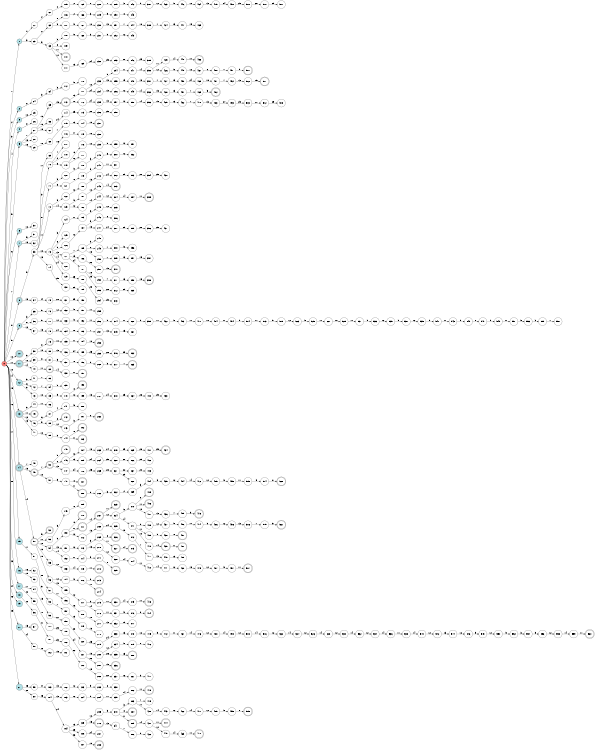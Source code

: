 digraph APTA {
__start0 [label="" shape="none"];

rankdir=LR;
size="8,5";

s0 [style="filled", color="black", fillcolor="#ff817b" shape="circle", label="0"];
s1 [style="filled", color="black", fillcolor="powderblue" shape="circle", label="1"];
s2 [style="filled", color="black", fillcolor="powderblue" shape="circle", label="2"];
s3 [style="filled", color="black", fillcolor="powderblue" shape="circle", label="3"];
s4 [style="filled", color="black", fillcolor="powderblue" shape="circle", label="4"];
s5 [style="filled", color="black", fillcolor="powderblue" shape="circle", label="5"];
s6 [style="filled", color="black", fillcolor="powderblue" shape="circle", label="6"];
s7 [style="filled", color="black", fillcolor="powderblue" shape="circle", label="7"];
s8 [style="rounded,filled", color="black", fillcolor="powderblue" shape="doublecircle", label="8"];
s9 [style="filled", color="black", fillcolor="powderblue" shape="circle", label="9"];
s10 [style="rounded,filled", color="black", fillcolor="powderblue" shape="doublecircle", label="10"];
s11 [style="rounded,filled", color="black", fillcolor="powderblue" shape="doublecircle", label="11"];
s12 [style="filled", color="black", fillcolor="powderblue" shape="circle", label="12"];
s13 [style="rounded,filled", color="black", fillcolor="powderblue" shape="doublecircle", label="13"];
s14 [style="rounded,filled", color="black", fillcolor="powderblue" shape="doublecircle", label="14"];
s15 [style="filled", color="black", fillcolor="powderblue" shape="circle", label="15"];
s16 [style="filled", color="black", fillcolor="powderblue" shape="circle", label="16"];
s17 [style="filled", color="black", fillcolor="powderblue" shape="circle", label="17"];
s18 [style="filled", color="black", fillcolor="powderblue" shape="circle", label="18"];
s19 [style="filled", color="black", fillcolor="powderblue" shape="circle", label="19"];
s20 [style="filled", color="black", fillcolor="powderblue" shape="circle", label="20"];
s21 [style="filled", color="black", fillcolor="powderblue" shape="circle", label="21"];
s22 [style="filled", color="black", fillcolor="white" shape="circle", label="22"];
s23 [style="filled", color="black", fillcolor="white" shape="circle", label="23"];
s24 [style="filled", color="black", fillcolor="white" shape="circle", label="24"];
s25 [style="filled", color="black", fillcolor="white" shape="circle", label="25"];
s26 [style="filled", color="black", fillcolor="white" shape="circle", label="26"];
s27 [style="filled", color="black", fillcolor="white" shape="circle", label="27"];
s28 [style="filled", color="black", fillcolor="white" shape="circle", label="28"];
s29 [style="filled", color="black", fillcolor="white" shape="circle", label="29"];
s30 [style="filled", color="black", fillcolor="white" shape="circle", label="30"];
s31 [style="filled", color="black", fillcolor="white" shape="circle", label="31"];
s32 [style="filled", color="black", fillcolor="white" shape="circle", label="32"];
s33 [style="filled", color="black", fillcolor="white" shape="circle", label="33"];
s34 [style="filled", color="black", fillcolor="white" shape="circle", label="34"];
s35 [style="filled", color="black", fillcolor="white" shape="circle", label="35"];
s36 [style="filled", color="black", fillcolor="white" shape="circle", label="36"];
s37 [style="filled", color="black", fillcolor="white" shape="circle", label="37"];
s38 [style="filled", color="black", fillcolor="white" shape="circle", label="38"];
s39 [style="filled", color="black", fillcolor="white" shape="circle", label="39"];
s40 [style="filled", color="black", fillcolor="white" shape="circle", label="40"];
s41 [style="filled", color="black", fillcolor="white" shape="circle", label="41"];
s42 [style="filled", color="black", fillcolor="white" shape="circle", label="42"];
s43 [style="filled", color="black", fillcolor="white" shape="circle", label="43"];
s44 [style="filled", color="black", fillcolor="white" shape="circle", label="44"];
s45 [style="rounded,filled", color="black", fillcolor="white" shape="doublecircle", label="45"];
s46 [style="filled", color="black", fillcolor="white" shape="circle", label="46"];
s47 [style="filled", color="black", fillcolor="white" shape="circle", label="47"];
s48 [style="filled", color="black", fillcolor="white" shape="circle", label="48"];
s49 [style="rounded,filled", color="black", fillcolor="white" shape="doublecircle", label="49"];
s50 [style="rounded,filled", color="black", fillcolor="white" shape="doublecircle", label="50"];
s51 [style="filled", color="black", fillcolor="white" shape="circle", label="51"];
s52 [style="filled", color="black", fillcolor="white" shape="circle", label="52"];
s53 [style="filled", color="black", fillcolor="white" shape="circle", label="53"];
s54 [style="filled", color="black", fillcolor="white" shape="circle", label="54"];
s55 [style="filled", color="black", fillcolor="white" shape="circle", label="55"];
s56 [style="filled", color="black", fillcolor="white" shape="circle", label="56"];
s57 [style="rounded,filled", color="black", fillcolor="white" shape="doublecircle", label="57"];
s58 [style="filled", color="black", fillcolor="white" shape="circle", label="58"];
s59 [style="filled", color="black", fillcolor="white" shape="circle", label="59"];
s60 [style="filled", color="black", fillcolor="white" shape="circle", label="60"];
s61 [style="filled", color="black", fillcolor="white" shape="circle", label="61"];
s62 [style="filled", color="black", fillcolor="white" shape="circle", label="62"];
s63 [style="filled", color="black", fillcolor="white" shape="circle", label="63"];
s64 [style="filled", color="black", fillcolor="white" shape="circle", label="64"];
s65 [style="filled", color="black", fillcolor="white" shape="circle", label="65"];
s66 [style="filled", color="black", fillcolor="white" shape="circle", label="66"];
s67 [style="filled", color="black", fillcolor="white" shape="circle", label="67"];
s68 [style="filled", color="black", fillcolor="white" shape="circle", label="68"];
s69 [style="filled", color="black", fillcolor="white" shape="circle", label="69"];
s70 [style="filled", color="black", fillcolor="white" shape="circle", label="70"];
s71 [style="filled", color="black", fillcolor="white" shape="circle", label="71"];
s72 [style="filled", color="black", fillcolor="white" shape="circle", label="72"];
s73 [style="filled", color="black", fillcolor="white" shape="circle", label="73"];
s74 [style="filled", color="black", fillcolor="white" shape="circle", label="74"];
s75 [style="filled", color="black", fillcolor="white" shape="circle", label="75"];
s76 [style="filled", color="black", fillcolor="white" shape="circle", label="76"];
s77 [style="filled", color="black", fillcolor="white" shape="circle", label="77"];
s78 [style="filled", color="black", fillcolor="white" shape="circle", label="78"];
s79 [style="rounded,filled", color="black", fillcolor="white" shape="doublecircle", label="79"];
s80 [style="filled", color="black", fillcolor="white" shape="circle", label="80"];
s81 [style="filled", color="black", fillcolor="white" shape="circle", label="81"];
s82 [style="rounded,filled", color="black", fillcolor="white" shape="doublecircle", label="82"];
s83 [style="filled", color="black", fillcolor="white" shape="circle", label="83"];
s84 [style="filled", color="black", fillcolor="white" shape="circle", label="84"];
s85 [style="filled", color="black", fillcolor="white" shape="circle", label="85"];
s86 [style="filled", color="black", fillcolor="white" shape="circle", label="86"];
s87 [style="filled", color="black", fillcolor="white" shape="circle", label="87"];
s88 [style="filled", color="black", fillcolor="white" shape="circle", label="88"];
s89 [style="filled", color="black", fillcolor="white" shape="circle", label="89"];
s90 [style="rounded,filled", color="black", fillcolor="white" shape="doublecircle", label="90"];
s91 [style="filled", color="black", fillcolor="white" shape="circle", label="91"];
s92 [style="rounded,filled", color="black", fillcolor="white" shape="doublecircle", label="92"];
s93 [style="filled", color="black", fillcolor="white" shape="circle", label="93"];
s94 [style="filled", color="black", fillcolor="white" shape="circle", label="94"];
s95 [style="filled", color="black", fillcolor="white" shape="circle", label="95"];
s96 [style="filled", color="black", fillcolor="white" shape="circle", label="96"];
s97 [style="filled", color="black", fillcolor="white" shape="circle", label="97"];
s98 [style="filled", color="black", fillcolor="white" shape="circle", label="98"];
s99 [style="filled", color="black", fillcolor="white" shape="circle", label="99"];
s100 [style="filled", color="black", fillcolor="white" shape="circle", label="100"];
s101 [style="filled", color="black", fillcolor="white" shape="circle", label="101"];
s102 [style="filled", color="black", fillcolor="white" shape="circle", label="102"];
s103 [style="filled", color="black", fillcolor="white" shape="circle", label="103"];
s104 [style="filled", color="black", fillcolor="white" shape="circle", label="104"];
s105 [style="filled", color="black", fillcolor="white" shape="circle", label="105"];
s106 [style="filled", color="black", fillcolor="white" shape="circle", label="106"];
s107 [style="filled", color="black", fillcolor="white" shape="circle", label="107"];
s108 [style="filled", color="black", fillcolor="white" shape="circle", label="108"];
s109 [style="filled", color="black", fillcolor="white" shape="circle", label="109"];
s110 [style="rounded,filled", color="black", fillcolor="white" shape="doublecircle", label="110"];
s111 [style="filled", color="black", fillcolor="white" shape="circle", label="111"];
s112 [style="filled", color="black", fillcolor="white" shape="circle", label="112"];
s113 [style="rounded,filled", color="black", fillcolor="white" shape="doublecircle", label="113"];
s114 [style="filled", color="black", fillcolor="white" shape="circle", label="114"];
s115 [style="filled", color="black", fillcolor="white" shape="circle", label="115"];
s116 [style="filled", color="black", fillcolor="white" shape="circle", label="116"];
s117 [style="filled", color="black", fillcolor="white" shape="circle", label="117"];
s118 [style="filled", color="black", fillcolor="white" shape="circle", label="118"];
s119 [style="filled", color="black", fillcolor="white" shape="circle", label="119"];
s120 [style="filled", color="black", fillcolor="white" shape="circle", label="120"];
s121 [style="filled", color="black", fillcolor="white" shape="circle", label="121"];
s122 [style="filled", color="black", fillcolor="white" shape="circle", label="122"];
s123 [style="filled", color="black", fillcolor="white" shape="circle", label="123"];
s124 [style="filled", color="black", fillcolor="white" shape="circle", label="124"];
s125 [style="filled", color="black", fillcolor="white" shape="circle", label="125"];
s126 [style="filled", color="black", fillcolor="white" shape="circle", label="126"];
s127 [style="filled", color="black", fillcolor="white" shape="circle", label="127"];
s128 [style="filled", color="black", fillcolor="white" shape="circle", label="128"];
s129 [style="filled", color="black", fillcolor="white" shape="circle", label="129"];
s130 [style="filled", color="black", fillcolor="white" shape="circle", label="130"];
s131 [style="filled", color="black", fillcolor="white" shape="circle", label="131"];
s132 [style="filled", color="black", fillcolor="white" shape="circle", label="132"];
s133 [style="filled", color="black", fillcolor="white" shape="circle", label="133"];
s134 [style="filled", color="black", fillcolor="white" shape="circle", label="134"];
s135 [style="filled", color="black", fillcolor="white" shape="circle", label="135"];
s136 [style="filled", color="black", fillcolor="white" shape="circle", label="136"];
s137 [style="filled", color="black", fillcolor="white" shape="circle", label="137"];
s138 [style="filled", color="black", fillcolor="white" shape="circle", label="138"];
s139 [style="filled", color="black", fillcolor="white" shape="circle", label="139"];
s140 [style="filled", color="black", fillcolor="white" shape="circle", label="140"];
s141 [style="filled", color="black", fillcolor="white" shape="circle", label="141"];
s142 [style="rounded,filled", color="black", fillcolor="white" shape="doublecircle", label="142"];
s143 [style="filled", color="black", fillcolor="white" shape="circle", label="143"];
s144 [style="filled", color="black", fillcolor="white" shape="circle", label="144"];
s145 [style="rounded,filled", color="black", fillcolor="white" shape="doublecircle", label="145"];
s146 [style="filled", color="black", fillcolor="white" shape="circle", label="146"];
s147 [style="filled", color="black", fillcolor="white" shape="circle", label="147"];
s148 [style="filled", color="black", fillcolor="white" shape="circle", label="148"];
s149 [style="filled", color="black", fillcolor="white" shape="circle", label="149"];
s150 [style="filled", color="black", fillcolor="white" shape="circle", label="150"];
s151 [style="filled", color="black", fillcolor="white" shape="circle", label="151"];
s152 [style="filled", color="black", fillcolor="white" shape="circle", label="152"];
s153 [style="filled", color="black", fillcolor="white" shape="circle", label="153"];
s154 [style="filled", color="black", fillcolor="white" shape="circle", label="154"];
s155 [style="filled", color="black", fillcolor="white" shape="circle", label="155"];
s156 [style="filled", color="black", fillcolor="white" shape="circle", label="156"];
s157 [style="filled", color="black", fillcolor="white" shape="circle", label="157"];
s158 [style="filled", color="black", fillcolor="white" shape="circle", label="158"];
s159 [style="filled", color="black", fillcolor="white" shape="circle", label="159"];
s160 [style="filled", color="black", fillcolor="white" shape="circle", label="160"];
s161 [style="filled", color="black", fillcolor="white" shape="circle", label="161"];
s162 [style="filled", color="black", fillcolor="white" shape="circle", label="162"];
s163 [style="filled", color="black", fillcolor="white" shape="circle", label="163"];
s164 [style="filled", color="black", fillcolor="white" shape="circle", label="164"];
s165 [style="filled", color="black", fillcolor="white" shape="circle", label="165"];
s166 [style="filled", color="black", fillcolor="white" shape="circle", label="166"];
s167 [style="filled", color="black", fillcolor="white" shape="circle", label="167"];
s168 [style="filled", color="black", fillcolor="white" shape="circle", label="168"];
s169 [style="filled", color="black", fillcolor="white" shape="circle", label="169"];
s170 [style="filled", color="black", fillcolor="white" shape="circle", label="170"];
s171 [style="filled", color="black", fillcolor="white" shape="circle", label="171"];
s172 [style="filled", color="black", fillcolor="white" shape="circle", label="172"];
s173 [style="filled", color="black", fillcolor="white" shape="circle", label="173"];
s174 [style="filled", color="black", fillcolor="white" shape="circle", label="174"];
s175 [style="filled", color="black", fillcolor="white" shape="circle", label="175"];
s176 [style="filled", color="black", fillcolor="white" shape="circle", label="176"];
s177 [style="filled", color="black", fillcolor="white" shape="circle", label="177"];
s178 [style="filled", color="black", fillcolor="white" shape="circle", label="178"];
s179 [style="filled", color="black", fillcolor="white" shape="circle", label="179"];
s180 [style="filled", color="black", fillcolor="white" shape="circle", label="180"];
s181 [style="filled", color="black", fillcolor="white" shape="circle", label="181"];
s182 [style="filled", color="black", fillcolor="white" shape="circle", label="182"];
s183 [style="filled", color="black", fillcolor="white" shape="circle", label="183"];
s184 [style="filled", color="black", fillcolor="white" shape="circle", label="184"];
s185 [style="filled", color="black", fillcolor="white" shape="circle", label="185"];
s186 [style="filled", color="black", fillcolor="white" shape="circle", label="186"];
s187 [style="filled", color="black", fillcolor="white" shape="circle", label="187"];
s188 [style="filled", color="black", fillcolor="white" shape="circle", label="188"];
s189 [style="filled", color="black", fillcolor="white" shape="circle", label="189"];
s190 [style="filled", color="black", fillcolor="white" shape="circle", label="190"];
s191 [style="filled", color="black", fillcolor="white" shape="circle", label="191"];
s192 [style="filled", color="black", fillcolor="white" shape="circle", label="192"];
s193 [style="filled", color="black", fillcolor="white" shape="circle", label="193"];
s194 [style="filled", color="black", fillcolor="white" shape="circle", label="194"];
s195 [style="filled", color="black", fillcolor="white" shape="circle", label="195"];
s196 [style="filled", color="black", fillcolor="white" shape="circle", label="196"];
s197 [style="rounded,filled", color="black", fillcolor="white" shape="doublecircle", label="197"];
s198 [style="rounded,filled", color="black", fillcolor="white" shape="doublecircle", label="198"];
s199 [style="filled", color="black", fillcolor="white" shape="circle", label="199"];
s200 [style="filled", color="black", fillcolor="white" shape="circle", label="200"];
s201 [style="filled", color="black", fillcolor="white" shape="circle", label="201"];
s202 [style="rounded,filled", color="black", fillcolor="white" shape="doublecircle", label="202"];
s203 [style="rounded,filled", color="black", fillcolor="white" shape="doublecircle", label="203"];
s204 [style="filled", color="black", fillcolor="white" shape="circle", label="204"];
s205 [style="filled", color="black", fillcolor="white" shape="circle", label="205"];
s206 [style="filled", color="black", fillcolor="white" shape="circle", label="206"];
s207 [style="rounded,filled", color="black", fillcolor="white" shape="doublecircle", label="207"];
s208 [style="rounded,filled", color="black", fillcolor="white" shape="doublecircle", label="208"];
s209 [style="filled", color="black", fillcolor="white" shape="circle", label="209"];
s210 [style="rounded,filled", color="black", fillcolor="white" shape="doublecircle", label="210"];
s211 [style="rounded,filled", color="black", fillcolor="white" shape="doublecircle", label="211"];
s212 [style="filled", color="black", fillcolor="white" shape="circle", label="212"];
s213 [style="filled", color="black", fillcolor="white" shape="circle", label="213"];
s214 [style="filled", color="black", fillcolor="white" shape="circle", label="214"];
s215 [style="filled", color="black", fillcolor="white" shape="circle", label="215"];
s216 [style="filled", color="black", fillcolor="white" shape="circle", label="216"];
s217 [style="filled", color="black", fillcolor="white" shape="circle", label="217"];
s218 [style="filled", color="black", fillcolor="white" shape="circle", label="218"];
s219 [style="filled", color="black", fillcolor="white" shape="circle", label="219"];
s220 [style="filled", color="black", fillcolor="white" shape="circle", label="220"];
s221 [style="filled", color="black", fillcolor="white" shape="circle", label="221"];
s222 [style="filled", color="black", fillcolor="white" shape="circle", label="222"];
s223 [style="filled", color="black", fillcolor="white" shape="circle", label="223"];
s224 [style="filled", color="black", fillcolor="white" shape="circle", label="224"];
s225 [style="filled", color="black", fillcolor="white" shape="circle", label="225"];
s226 [style="filled", color="black", fillcolor="white" shape="circle", label="226"];
s227 [style="filled", color="black", fillcolor="white" shape="circle", label="227"];
s228 [style="filled", color="black", fillcolor="white" shape="circle", label="228"];
s229 [style="filled", color="black", fillcolor="white" shape="circle", label="229"];
s230 [style="filled", color="black", fillcolor="white" shape="circle", label="230"];
s231 [style="filled", color="black", fillcolor="white" shape="circle", label="231"];
s232 [style="filled", color="black", fillcolor="white" shape="circle", label="232"];
s233 [style="filled", color="black", fillcolor="white" shape="circle", label="233"];
s234 [style="filled", color="black", fillcolor="white" shape="circle", label="234"];
s235 [style="filled", color="black", fillcolor="white" shape="circle", label="235"];
s236 [style="filled", color="black", fillcolor="white" shape="circle", label="236"];
s237 [style="rounded,filled", color="black", fillcolor="white" shape="doublecircle", label="237"];
s238 [style="filled", color="black", fillcolor="white" shape="circle", label="238"];
s239 [style="filled", color="black", fillcolor="white" shape="circle", label="239"];
s240 [style="filled", color="black", fillcolor="white" shape="circle", label="240"];
s241 [style="filled", color="black", fillcolor="white" shape="circle", label="241"];
s242 [style="filled", color="black", fillcolor="white" shape="circle", label="242"];
s243 [style="filled", color="black", fillcolor="white" shape="circle", label="243"];
s244 [style="filled", color="black", fillcolor="white" shape="circle", label="244"];
s245 [style="filled", color="black", fillcolor="white" shape="circle", label="245"];
s246 [style="filled", color="black", fillcolor="white" shape="circle", label="246"];
s247 [style="filled", color="black", fillcolor="white" shape="circle", label="247"];
s248 [style="filled", color="black", fillcolor="white" shape="circle", label="248"];
s249 [style="filled", color="black", fillcolor="white" shape="circle", label="249"];
s250 [style="filled", color="black", fillcolor="white" shape="circle", label="250"];
s251 [style="filled", color="black", fillcolor="white" shape="circle", label="251"];
s252 [style="filled", color="black", fillcolor="white" shape="circle", label="252"];
s253 [style="filled", color="black", fillcolor="white" shape="circle", label="253"];
s254 [style="filled", color="black", fillcolor="white" shape="circle", label="254"];
s255 [style="filled", color="black", fillcolor="white" shape="circle", label="255"];
s256 [style="filled", color="black", fillcolor="white" shape="circle", label="256"];
s257 [style="filled", color="black", fillcolor="white" shape="circle", label="257"];
s258 [style="rounded,filled", color="black", fillcolor="white" shape="doublecircle", label="258"];
s259 [style="filled", color="black", fillcolor="white" shape="circle", label="259"];
s260 [style="filled", color="black", fillcolor="white" shape="circle", label="260"];
s261 [style="filled", color="black", fillcolor="white" shape="circle", label="261"];
s262 [style="rounded,filled", color="black", fillcolor="white" shape="doublecircle", label="262"];
s263 [style="filled", color="black", fillcolor="white" shape="circle", label="263"];
s264 [style="filled", color="black", fillcolor="white" shape="circle", label="264"];
s265 [style="filled", color="black", fillcolor="white" shape="circle", label="265"];
s266 [style="filled", color="black", fillcolor="white" shape="circle", label="266"];
s267 [style="rounded,filled", color="black", fillcolor="white" shape="doublecircle", label="267"];
s268 [style="filled", color="black", fillcolor="white" shape="circle", label="268"];
s269 [style="filled", color="black", fillcolor="white" shape="circle", label="269"];
s270 [style="filled", color="black", fillcolor="white" shape="circle", label="270"];
s271 [style="filled", color="black", fillcolor="white" shape="circle", label="271"];
s272 [style="rounded,filled", color="black", fillcolor="white" shape="doublecircle", label="272"];
s273 [style="rounded,filled", color="black", fillcolor="white" shape="doublecircle", label="273"];
s274 [style="rounded,filled", color="black", fillcolor="white" shape="doublecircle", label="274"];
s275 [style="filled", color="black", fillcolor="white" shape="circle", label="275"];
s276 [style="filled", color="black", fillcolor="white" shape="circle", label="276"];
s277 [style="filled", color="black", fillcolor="white" shape="circle", label="277"];
s278 [style="filled", color="black", fillcolor="white" shape="circle", label="278"];
s279 [style="filled", color="black", fillcolor="white" shape="circle", label="279"];
s280 [style="filled", color="black", fillcolor="white" shape="circle", label="280"];
s281 [style="filled", color="black", fillcolor="white" shape="circle", label="281"];
s282 [style="filled", color="black", fillcolor="white" shape="circle", label="282"];
s283 [style="filled", color="black", fillcolor="white" shape="circle", label="283"];
s284 [style="filled", color="black", fillcolor="white" shape="circle", label="284"];
s285 [style="filled", color="black", fillcolor="white" shape="circle", label="285"];
s286 [style="rounded,filled", color="black", fillcolor="white" shape="doublecircle", label="286"];
s287 [style="filled", color="black", fillcolor="white" shape="circle", label="287"];
s288 [style="rounded,filled", color="black", fillcolor="white" shape="doublecircle", label="288"];
s289 [style="filled", color="black", fillcolor="white" shape="circle", label="289"];
s290 [style="filled", color="black", fillcolor="white" shape="circle", label="290"];
s291 [style="filled", color="black", fillcolor="white" shape="circle", label="291"];
s292 [style="filled", color="black", fillcolor="white" shape="circle", label="292"];
s293 [style="filled", color="black", fillcolor="white" shape="circle", label="293"];
s294 [style="filled", color="black", fillcolor="white" shape="circle", label="294"];
s295 [style="filled", color="black", fillcolor="white" shape="circle", label="295"];
s296 [style="filled", color="black", fillcolor="white" shape="circle", label="296"];
s297 [style="filled", color="black", fillcolor="white" shape="circle", label="297"];
s298 [style="filled", color="black", fillcolor="white" shape="circle", label="298"];
s299 [style="filled", color="black", fillcolor="white" shape="circle", label="299"];
s300 [style="filled", color="black", fillcolor="white" shape="circle", label="300"];
s301 [style="filled", color="black", fillcolor="white" shape="circle", label="301"];
s302 [style="filled", color="black", fillcolor="white" shape="circle", label="302"];
s303 [style="rounded,filled", color="black", fillcolor="white" shape="doublecircle", label="303"];
s304 [style="filled", color="black", fillcolor="white" shape="circle", label="304"];
s305 [style="filled", color="black", fillcolor="white" shape="circle", label="305"];
s306 [style="filled", color="black", fillcolor="white" shape="circle", label="306"];
s307 [style="filled", color="black", fillcolor="white" shape="circle", label="307"];
s308 [style="filled", color="black", fillcolor="white" shape="circle", label="308"];
s309 [style="filled", color="black", fillcolor="white" shape="circle", label="309"];
s310 [style="rounded,filled", color="black", fillcolor="white" shape="doublecircle", label="310"];
s311 [style="filled", color="black", fillcolor="white" shape="circle", label="311"];
s312 [style="filled", color="black", fillcolor="white" shape="circle", label="312"];
s313 [style="filled", color="black", fillcolor="white" shape="circle", label="313"];
s314 [style="filled", color="black", fillcolor="white" shape="circle", label="314"];
s315 [style="filled", color="black", fillcolor="white" shape="circle", label="315"];
s316 [style="filled", color="black", fillcolor="white" shape="circle", label="316"];
s317 [style="filled", color="black", fillcolor="white" shape="circle", label="317"];
s318 [style="filled", color="black", fillcolor="white" shape="circle", label="318"];
s319 [style="filled", color="black", fillcolor="white" shape="circle", label="319"];
s320 [style="filled", color="black", fillcolor="white" shape="circle", label="320"];
s321 [style="filled", color="black", fillcolor="white" shape="circle", label="321"];
s322 [style="filled", color="black", fillcolor="white" shape="circle", label="322"];
s323 [style="rounded,filled", color="black", fillcolor="white" shape="doublecircle", label="323"];
s324 [style="filled", color="black", fillcolor="white" shape="circle", label="324"];
s325 [style="filled", color="black", fillcolor="white" shape="circle", label="325"];
s326 [style="rounded,filled", color="black", fillcolor="white" shape="doublecircle", label="326"];
s327 [style="rounded,filled", color="black", fillcolor="white" shape="doublecircle", label="327"];
s328 [style="filled", color="black", fillcolor="white" shape="circle", label="328"];
s329 [style="rounded,filled", color="black", fillcolor="white" shape="doublecircle", label="329"];
s330 [style="rounded,filled", color="black", fillcolor="white" shape="doublecircle", label="330"];
s331 [style="filled", color="black", fillcolor="white" shape="circle", label="331"];
s332 [style="filled", color="black", fillcolor="white" shape="circle", label="332"];
s333 [style="filled", color="black", fillcolor="white" shape="circle", label="333"];
s334 [style="filled", color="black", fillcolor="white" shape="circle", label="334"];
s335 [style="filled", color="black", fillcolor="white" shape="circle", label="335"];
s336 [style="rounded,filled", color="black", fillcolor="white" shape="doublecircle", label="336"];
s337 [style="filled", color="black", fillcolor="white" shape="circle", label="337"];
s338 [style="filled", color="black", fillcolor="white" shape="circle", label="338"];
s339 [style="filled", color="black", fillcolor="white" shape="circle", label="339"];
s340 [style="filled", color="black", fillcolor="white" shape="circle", label="340"];
s341 [style="filled", color="black", fillcolor="white" shape="circle", label="341"];
s342 [style="filled", color="black", fillcolor="white" shape="circle", label="342"];
s343 [style="filled", color="black", fillcolor="white" shape="circle", label="343"];
s344 [style="filled", color="black", fillcolor="white" shape="circle", label="344"];
s345 [style="filled", color="black", fillcolor="white" shape="circle", label="345"];
s346 [style="filled", color="black", fillcolor="white" shape="circle", label="346"];
s347 [style="filled", color="black", fillcolor="white" shape="circle", label="347"];
s348 [style="filled", color="black", fillcolor="white" shape="circle", label="348"];
s349 [style="filled", color="black", fillcolor="white" shape="circle", label="349"];
s350 [style="filled", color="black", fillcolor="white" shape="circle", label="350"];
s351 [style="filled", color="black", fillcolor="white" shape="circle", label="351"];
s352 [style="filled", color="black", fillcolor="white" shape="circle", label="352"];
s353 [style="filled", color="black", fillcolor="white" shape="circle", label="353"];
s354 [style="filled", color="black", fillcolor="white" shape="circle", label="354"];
s355 [style="filled", color="black", fillcolor="white" shape="circle", label="355"];
s356 [style="filled", color="black", fillcolor="white" shape="circle", label="356"];
s357 [style="filled", color="black", fillcolor="white" shape="circle", label="357"];
s358 [style="filled", color="black", fillcolor="white" shape="circle", label="358"];
s359 [style="filled", color="black", fillcolor="white" shape="circle", label="359"];
s360 [style="filled", color="black", fillcolor="white" shape="circle", label="360"];
s361 [style="filled", color="black", fillcolor="white" shape="circle", label="361"];
s362 [style="rounded,filled", color="black", fillcolor="white" shape="doublecircle", label="362"];
s363 [style="rounded,filled", color="black", fillcolor="white" shape="doublecircle", label="363"];
s364 [style="filled", color="black", fillcolor="white" shape="circle", label="364"];
s365 [style="filled", color="black", fillcolor="white" shape="circle", label="365"];
s366 [style="filled", color="black", fillcolor="white" shape="circle", label="366"];
s367 [style="filled", color="black", fillcolor="white" shape="circle", label="367"];
s368 [style="filled", color="black", fillcolor="white" shape="circle", label="368"];
s369 [style="filled", color="black", fillcolor="white" shape="circle", label="369"];
s370 [style="filled", color="black", fillcolor="white" shape="circle", label="370"];
s371 [style="filled", color="black", fillcolor="white" shape="circle", label="371"];
s372 [style="filled", color="black", fillcolor="white" shape="circle", label="372"];
s373 [style="rounded,filled", color="black", fillcolor="white" shape="doublecircle", label="373"];
s374 [style="filled", color="black", fillcolor="white" shape="circle", label="374"];
s375 [style="filled", color="black", fillcolor="white" shape="circle", label="375"];
s376 [style="filled", color="black", fillcolor="white" shape="circle", label="376"];
s377 [style="filled", color="black", fillcolor="white" shape="circle", label="377"];
s378 [style="filled", color="black", fillcolor="white" shape="circle", label="378"];
s379 [style="filled", color="black", fillcolor="white" shape="circle", label="379"];
s380 [style="rounded,filled", color="black", fillcolor="white" shape="doublecircle", label="380"];
s381 [style="filled", color="black", fillcolor="white" shape="circle", label="381"];
s382 [style="filled", color="black", fillcolor="white" shape="circle", label="382"];
s383 [style="filled", color="black", fillcolor="white" shape="circle", label="383"];
s384 [style="rounded,filled", color="black", fillcolor="white" shape="doublecircle", label="384"];
s385 [style="rounded,filled", color="black", fillcolor="white" shape="doublecircle", label="385"];
s386 [style="filled", color="black", fillcolor="white" shape="circle", label="386"];
s387 [style="filled", color="black", fillcolor="white" shape="circle", label="387"];
s388 [style="filled", color="black", fillcolor="white" shape="circle", label="388"];
s389 [style="filled", color="black", fillcolor="white" shape="circle", label="389"];
s390 [style="filled", color="black", fillcolor="white" shape="circle", label="390"];
s391 [style="filled", color="black", fillcolor="white" shape="circle", label="391"];
s392 [style="filled", color="black", fillcolor="white" shape="circle", label="392"];
s393 [style="filled", color="black", fillcolor="white" shape="circle", label="393"];
s394 [style="filled", color="black", fillcolor="white" shape="circle", label="394"];
s395 [style="rounded,filled", color="black", fillcolor="white" shape="doublecircle", label="395"];
s396 [style="filled", color="black", fillcolor="white" shape="circle", label="396"];
s397 [style="filled", color="black", fillcolor="white" shape="circle", label="397"];
s398 [style="rounded,filled", color="black", fillcolor="white" shape="doublecircle", label="398"];
s399 [style="filled", color="black", fillcolor="white" shape="circle", label="399"];
s400 [style="filled", color="black", fillcolor="white" shape="circle", label="400"];
s401 [style="filled", color="black", fillcolor="white" shape="circle", label="401"];
s402 [style="filled", color="black", fillcolor="white" shape="circle", label="402"];
s403 [style="filled", color="black", fillcolor="white" shape="circle", label="403"];
s404 [style="filled", color="black", fillcolor="white" shape="circle", label="404"];
s405 [style="rounded,filled", color="black", fillcolor="white" shape="doublecircle", label="405"];
s406 [style="rounded,filled", color="black", fillcolor="white" shape="doublecircle", label="406"];
s407 [style="filled", color="black", fillcolor="white" shape="circle", label="407"];
s408 [style="filled", color="black", fillcolor="white" shape="circle", label="408"];
s409 [style="filled", color="black", fillcolor="white" shape="circle", label="409"];
s410 [style="filled", color="black", fillcolor="white" shape="circle", label="410"];
s411 [style="filled", color="black", fillcolor="white" shape="circle", label="411"];
s412 [style="filled", color="black", fillcolor="white" shape="circle", label="412"];
s413 [style="rounded,filled", color="black", fillcolor="white" shape="doublecircle", label="413"];
s414 [style="rounded,filled", color="black", fillcolor="white" shape="doublecircle", label="414"];
s415 [style="filled", color="black", fillcolor="white" shape="circle", label="415"];
s416 [style="filled", color="black", fillcolor="white" shape="circle", label="416"];
s417 [style="filled", color="black", fillcolor="white" shape="circle", label="417"];
s418 [style="rounded,filled", color="black", fillcolor="white" shape="doublecircle", label="418"];
s419 [style="filled", color="black", fillcolor="white" shape="circle", label="419"];
s420 [style="filled", color="black", fillcolor="white" shape="circle", label="420"];
s421 [style="filled", color="black", fillcolor="white" shape="circle", label="421"];
s422 [style="filled", color="black", fillcolor="white" shape="circle", label="422"];
s423 [style="filled", color="black", fillcolor="white" shape="circle", label="423"];
s424 [style="filled", color="black", fillcolor="white" shape="circle", label="424"];
s425 [style="filled", color="black", fillcolor="white" shape="circle", label="425"];
s426 [style="filled", color="black", fillcolor="white" shape="circle", label="426"];
s427 [style="filled", color="black", fillcolor="white" shape="circle", label="427"];
s428 [style="filled", color="black", fillcolor="white" shape="circle", label="428"];
s429 [style="filled", color="black", fillcolor="white" shape="circle", label="429"];
s430 [style="filled", color="black", fillcolor="white" shape="circle", label="430"];
s431 [style="filled", color="black", fillcolor="white" shape="circle", label="431"];
s432 [style="filled", color="black", fillcolor="white" shape="circle", label="432"];
s433 [style="filled", color="black", fillcolor="white" shape="circle", label="433"];
s434 [style="rounded,filled", color="black", fillcolor="white" shape="doublecircle", label="434"];
s435 [style="filled", color="black", fillcolor="white" shape="circle", label="435"];
s436 [style="filled", color="black", fillcolor="white" shape="circle", label="436"];
s437 [style="filled", color="black", fillcolor="white" shape="circle", label="437"];
s438 [style="filled", color="black", fillcolor="white" shape="circle", label="438"];
s439 [style="rounded,filled", color="black", fillcolor="white" shape="doublecircle", label="439"];
s440 [style="filled", color="black", fillcolor="white" shape="circle", label="440"];
s441 [style="filled", color="black", fillcolor="white" shape="circle", label="441"];
s442 [style="filled", color="black", fillcolor="white" shape="circle", label="442"];
s443 [style="filled", color="black", fillcolor="white" shape="circle", label="443"];
s444 [style="rounded,filled", color="black", fillcolor="white" shape="doublecircle", label="444"];
s445 [style="filled", color="black", fillcolor="white" shape="circle", label="445"];
s446 [style="filled", color="black", fillcolor="white" shape="circle", label="446"];
s447 [style="filled", color="black", fillcolor="white" shape="circle", label="447"];
s448 [style="filled", color="black", fillcolor="white" shape="circle", label="448"];
s449 [style="filled", color="black", fillcolor="white" shape="circle", label="449"];
s450 [style="filled", color="black", fillcolor="white" shape="circle", label="450"];
s451 [style="filled", color="black", fillcolor="white" shape="circle", label="451"];
s452 [style="filled", color="black", fillcolor="white" shape="circle", label="452"];
s453 [style="filled", color="black", fillcolor="white" shape="circle", label="453"];
s454 [style="filled", color="black", fillcolor="white" shape="circle", label="454"];
s455 [style="filled", color="black", fillcolor="white" shape="circle", label="455"];
s456 [style="filled", color="black", fillcolor="white" shape="circle", label="456"];
s457 [style="rounded,filled", color="black", fillcolor="white" shape="doublecircle", label="457"];
s458 [style="rounded,filled", color="black", fillcolor="white" shape="doublecircle", label="458"];
s459 [style="filled", color="black", fillcolor="white" shape="circle", label="459"];
s460 [style="filled", color="black", fillcolor="white" shape="circle", label="460"];
s461 [style="filled", color="black", fillcolor="white" shape="circle", label="461"];
s462 [style="filled", color="black", fillcolor="white" shape="circle", label="462"];
s463 [style="filled", color="black", fillcolor="white" shape="circle", label="463"];
s464 [style="filled", color="black", fillcolor="white" shape="circle", label="464"];
s465 [style="filled", color="black", fillcolor="white" shape="circle", label="465"];
s466 [style="rounded,filled", color="black", fillcolor="white" shape="doublecircle", label="466"];
s467 [style="filled", color="black", fillcolor="white" shape="circle", label="467"];
s468 [style="filled", color="black", fillcolor="white" shape="circle", label="468"];
s469 [style="filled", color="black", fillcolor="white" shape="circle", label="469"];
s470 [style="filled", color="black", fillcolor="white" shape="circle", label="470"];
s471 [style="filled", color="black", fillcolor="white" shape="circle", label="471"];
s472 [style="filled", color="black", fillcolor="white" shape="circle", label="472"];
s473 [style="rounded,filled", color="black", fillcolor="white" shape="doublecircle", label="473"];
s474 [style="filled", color="black", fillcolor="white" shape="circle", label="474"];
s475 [style="filled", color="black", fillcolor="white" shape="circle", label="475"];
s476 [style="filled", color="black", fillcolor="white" shape="circle", label="476"];
s477 [style="filled", color="black", fillcolor="white" shape="circle", label="477"];
s478 [style="rounded,filled", color="black", fillcolor="white" shape="doublecircle", label="478"];
s479 [style="filled", color="black", fillcolor="white" shape="circle", label="479"];
s480 [style="filled", color="black", fillcolor="white" shape="circle", label="480"];
s481 [style="filled", color="black", fillcolor="white" shape="circle", label="481"];
s482 [style="rounded,filled", color="black", fillcolor="white" shape="doublecircle", label="482"];
s483 [style="filled", color="black", fillcolor="white" shape="circle", label="483"];
s484 [style="filled", color="black", fillcolor="white" shape="circle", label="484"];
s485 [style="filled", color="black", fillcolor="white" shape="circle", label="485"];
s486 [style="filled", color="black", fillcolor="white" shape="circle", label="486"];
s487 [style="filled", color="black", fillcolor="white" shape="circle", label="487"];
s488 [style="filled", color="black", fillcolor="white" shape="circle", label="488"];
s489 [style="filled", color="black", fillcolor="white" shape="circle", label="489"];
s490 [style="filled", color="black", fillcolor="white" shape="circle", label="490"];
s491 [style="filled", color="black", fillcolor="white" shape="circle", label="491"];
s492 [style="filled", color="black", fillcolor="white" shape="circle", label="492"];
s493 [style="filled", color="black", fillcolor="white" shape="circle", label="493"];
s494 [style="filled", color="black", fillcolor="white" shape="circle", label="494"];
s495 [style="filled", color="black", fillcolor="white" shape="circle", label="495"];
s496 [style="filled", color="black", fillcolor="white" shape="circle", label="496"];
s497 [style="filled", color="black", fillcolor="white" shape="circle", label="497"];
s498 [style="filled", color="black", fillcolor="white" shape="circle", label="498"];
s499 [style="filled", color="black", fillcolor="white" shape="circle", label="499"];
s500 [style="filled", color="black", fillcolor="white" shape="circle", label="500"];
s501 [style="rounded,filled", color="black", fillcolor="white" shape="doublecircle", label="501"];
s502 [style="filled", color="black", fillcolor="white" shape="circle", label="502"];
s503 [style="filled", color="black", fillcolor="white" shape="circle", label="503"];
s504 [style="filled", color="black", fillcolor="white" shape="circle", label="504"];
s505 [style="filled", color="black", fillcolor="white" shape="circle", label="505"];
s506 [style="filled", color="black", fillcolor="white" shape="circle", label="506"];
s507 [style="rounded,filled", color="black", fillcolor="white" shape="doublecircle", label="507"];
s508 [style="filled", color="black", fillcolor="white" shape="circle", label="508"];
s509 [style="rounded,filled", color="black", fillcolor="white" shape="doublecircle", label="509"];
s510 [style="filled", color="black", fillcolor="white" shape="circle", label="510"];
s511 [style="rounded,filled", color="black", fillcolor="white" shape="doublecircle", label="511"];
s512 [style="filled", color="black", fillcolor="white" shape="circle", label="512"];
s513 [style="filled", color="black", fillcolor="white" shape="circle", label="513"];
s514 [style="filled", color="black", fillcolor="white" shape="circle", label="514"];
s515 [style="filled", color="black", fillcolor="white" shape="circle", label="515"];
s516 [style="filled", color="black", fillcolor="white" shape="circle", label="516"];
s517 [style="filled", color="black", fillcolor="white" shape="circle", label="517"];
s518 [style="filled", color="black", fillcolor="white" shape="circle", label="518"];
s519 [style="filled", color="black", fillcolor="white" shape="circle", label="519"];
s520 [style="rounded,filled", color="black", fillcolor="white" shape="doublecircle", label="520"];
s521 [style="rounded,filled", color="black", fillcolor="white" shape="doublecircle", label="521"];
s522 [style="filled", color="black", fillcolor="white" shape="circle", label="522"];
s523 [style="filled", color="black", fillcolor="white" shape="circle", label="523"];
s524 [style="filled", color="black", fillcolor="white" shape="circle", label="524"];
s525 [style="filled", color="black", fillcolor="white" shape="circle", label="525"];
s526 [style="filled", color="black", fillcolor="white" shape="circle", label="526"];
s527 [style="filled", color="black", fillcolor="white" shape="circle", label="527"];
s528 [style="filled", color="black", fillcolor="white" shape="circle", label="528"];
s529 [style="filled", color="black", fillcolor="white" shape="circle", label="529"];
s530 [style="filled", color="black", fillcolor="white" shape="circle", label="530"];
s531 [style="filled", color="black", fillcolor="white" shape="circle", label="531"];
s532 [style="filled", color="black", fillcolor="white" shape="circle", label="532"];
s533 [style="filled", color="black", fillcolor="white" shape="circle", label="533"];
s534 [style="filled", color="black", fillcolor="white" shape="circle", label="534"];
s535 [style="filled", color="black", fillcolor="white" shape="circle", label="535"];
s536 [style="filled", color="black", fillcolor="white" shape="circle", label="536"];
s537 [style="filled", color="black", fillcolor="white" shape="circle", label="537"];
s538 [style="filled", color="black", fillcolor="white" shape="circle", label="538"];
s539 [style="filled", color="black", fillcolor="white" shape="circle", label="539"];
s540 [style="filled", color="black", fillcolor="white" shape="circle", label="540"];
s541 [style="filled", color="black", fillcolor="white" shape="circle", label="541"];
s542 [style="filled", color="black", fillcolor="white" shape="circle", label="542"];
s543 [style="filled", color="black", fillcolor="white" shape="circle", label="543"];
s544 [style="filled", color="black", fillcolor="white" shape="circle", label="544"];
s545 [style="filled", color="black", fillcolor="white" shape="circle", label="545"];
s546 [style="filled", color="black", fillcolor="white" shape="circle", label="546"];
s547 [style="filled", color="black", fillcolor="white" shape="circle", label="547"];
s548 [style="filled", color="black", fillcolor="white" shape="circle", label="548"];
s549 [style="filled", color="black", fillcolor="white" shape="circle", label="549"];
s550 [style="filled", color="black", fillcolor="white" shape="circle", label="550"];
s551 [style="filled", color="black", fillcolor="white" shape="circle", label="551"];
s552 [style="filled", color="black", fillcolor="white" shape="circle", label="552"];
s553 [style="filled", color="black", fillcolor="white" shape="circle", label="553"];
s554 [style="filled", color="black", fillcolor="white" shape="circle", label="554"];
s555 [style="filled", color="black", fillcolor="white" shape="circle", label="555"];
s556 [style="filled", color="black", fillcolor="white" shape="circle", label="556"];
s557 [style="filled", color="black", fillcolor="white" shape="circle", label="557"];
s558 [style="filled", color="black", fillcolor="white" shape="circle", label="558"];
s559 [style="filled", color="black", fillcolor="white" shape="circle", label="559"];
s560 [style="rounded,filled", color="black", fillcolor="white" shape="doublecircle", label="560"];
s0 -> s1 [label="1"];
s0 -> s2 [label="2"];
s0 -> s3 [label="3"];
s0 -> s4 [label="4"];
s0 -> s5 [label="5"];
s0 -> s6 [label="6"];
s0 -> s7 [label="7"];
s0 -> s8 [label="8"];
s0 -> s9 [label="9"];
s0 -> s10 [label="10"];
s0 -> s11 [label="11"];
s0 -> s12 [label="12"];
s0 -> s13 [label="14"];
s0 -> s14 [label="15"];
s0 -> s15 [label="16"];
s0 -> s16 [label="17"];
s0 -> s17 [label="20"];
s0 -> s18 [label="23"];
s0 -> s19 [label="24"];
s0 -> s20 [label="26"];
s0 -> s21 [label="29"];
s1 -> s22 [label="0"];
s1 -> s23 [label="3"];
s2 -> s24 [label="8"];
s3 -> s25 [label="12"];
s4 -> s26 [label="8"];
s5 -> s27 [label="7"];
s5 -> s28 [label="13"];
s5 -> s29 [label="16"];
s6 -> s30 [label="12"];
s7 -> s31 [label="5"];
s7 -> s32 [label="16"];
s8 -> s33 [label="9"];
s8 -> s34 [label="13"];
s9 -> s35 [label="3"];
s9 -> s36 [label="8"];
s9 -> s37 [label="12"];
s11 -> s38 [label="9"];
s11 -> s39 [label="10"];
s11 -> s40 [label="14"];
s12 -> s41 [label="3"];
s12 -> s42 [label="6"];
s12 -> s43 [label="9"];
s13 -> s44 [label="9"];
s13 -> s45 [label="11"];
s13 -> s46 [label="12"];
s13 -> s47 [label="13"];
s14 -> s48 [label="7"];
s14 -> s49 [label="13"];
s14 -> s50 [label="14"];
s15 -> s51 [label="17"];
s16 -> s52 [label="16"];
s16 -> s53 [label="19"];
s17 -> s54 [label="17"];
s17 -> s55 [label="22"];
s18 -> s56 [label="20"];
s20 -> s57 [label="15"];
s20 -> s58 [label="24"];
s21 -> s59 [label="25"];
s21 -> s60 [label="28"];
s22 -> s61 [label="2"];
s23 -> s62 [label="2"];
s23 -> s63 [label="9"];
s24 -> s64 [label="9"];
s27 -> s65 [label="13"];
s27 -> s66 [label="15"];
s27 -> s67 [label="18"];
s29 -> s68 [label="18"];
s32 -> s69 [label="17"];
s33 -> s70 [label="3"];
s33 -> s71 [label="8"];
s33 -> s72 [label="11"];
s33 -> s73 [label="12"];
s33 -> s74 [label="13"];
s34 -> s75 [label="24"];
s35 -> s76 [label="9"];
s36 -> s77 [label="9"];
s37 -> s78 [label="13"];
s38 -> s79 [label="8"];
s38 -> s80 [label="12"];
s39 -> s81 [label="8"];
s40 -> s82 [label="11"];
s41 -> s83 [label="7"];
s42 -> s84 [label="7"];
s43 -> s85 [label="12"];
s44 -> s86 [label="11"];
s46 -> s87 [label="6"];
s46 -> s88 [label="9"];
s47 -> s89 [label="12"];
s49 -> s90 [label="7"];
s49 -> s91 [label="12"];
s50 -> s92 [label="5"];
s50 -> s93 [label="11"];
s50 -> s94 [label="12"];
s50 -> s95 [label="13"];
s50 -> s96 [label="15"];
s51 -> s97 [label="20"];
s52 -> s98 [label="5"];
s54 -> s99 [label="19"];
s55 -> s100 [label="28"];
s56 -> s101 [label="21"];
s58 -> s102 [label="26"];
s59 -> s103 [label="24"];
s60 -> s104 [label="25"];
s61 -> s105 [label="0"];
s62 -> s106 [label="0"];
s62 -> s107 [label="3"];
s63 -> s108 [label="3"];
s63 -> s109 [label="8"];
s63 -> s110 [label="11"];
s63 -> s111 [label="12"];
s64 -> s112 [label="3"];
s65 -> s113 [label="15"];
s67 -> s114 [label="24"];
s68 -> s115 [label="7"];
s69 -> s116 [label="16"];
s70 -> s117 [label="1"];
s70 -> s118 [label="2"];
s70 -> s119 [label="9"];
s71 -> s120 [label="3"];
s71 -> s121 [label="9"];
s72 -> s122 [label="9"];
s72 -> s123 [label="14"];
s73 -> s124 [label="3"];
s73 -> s125 [label="6"];
s73 -> s126 [label="9"];
s73 -> s127 [label="13"];
s73 -> s128 [label="14"];
s73 -> s129 [label="24"];
s74 -> s130 [label="25"];
s75 -> s131 [label="28"];
s76 -> s132 [label="12"];
s77 -> s133 [label="12"];
s78 -> s134 [label="24"];
s79 -> s135 [label="10"];
s80 -> s136 [label="13"];
s81 -> s137 [label="9"];
s82 -> s138 [label="14"];
s84 -> s139 [label="5"];
s85 -> s140 [label="9"];
s87 -> s141 [label="4"];
s88 -> s142 [label="8"];
s88 -> s143 [label="12"];
s89 -> s144 [label="9"];
s90 -> s145 [label="5"];
s90 -> s146 [label="6"];
s90 -> s147 [label="13"];
s91 -> s148 [label="9"];
s93 -> s149 [label="9"];
s94 -> s150 [label="9"];
s94 -> s151 [label="13"];
s94 -> s152 [label="14"];
s95 -> s153 [label="12"];
s96 -> s154 [label="12"];
s96 -> s155 [label="13"];
s97 -> s156 [label="17"];
s98 -> s157 [label="7"];
s99 -> s158 [label="22"];
s100 -> s159 [label="25"];
s101 -> s160 [label="23"];
s102 -> s161 [label="15"];
s103 -> s162 [label="13"];
s104 -> s163 [label="13"];
s104 -> s164 [label="24"];
s105 -> s165 [label="2"];
s106 -> s166 [label="2"];
s107 -> s167 [label="9"];
s108 -> s168 [label="9"];
s111 -> s169 [label="13"];
s112 -> s170 [label="9"];
s113 -> s171 [label="13"];
s113 -> s172 [label="26"];
s114 -> s173 [label="25"];
s115 -> s174 [label="13"];
s116 -> s175 [label="17"];
s119 -> s176 [label="6"];
s119 -> s177 [label="12"];
s120 -> s178 [label="9"];
s121 -> s179 [label="8"];
s122 -> s180 [label="12"];
s123 -> s181 [label="9"];
s123 -> s182 [label="12"];
s124 -> s183 [label="11"];
s126 -> s184 [label="12"];
s127 -> s185 [label="7"];
s127 -> s186 [label="15"];
s127 -> s187 [label="24"];
s129 -> s188 [label="25"];
s130 -> s189 [label="29"];
s131 -> s190 [label="29"];
s132 -> s191 [label="9"];
s133 -> s192 [label="9"];
s134 -> s193 [label="18"];
s135 -> s194 [label="11"];
s136 -> s195 [label="24"];
s137 -> s196 [label="8"];
s138 -> s197 [label="11"];
s140 -> s198 [label="8"];
s140 -> s199 [label="12"];
s141 -> s200 [label="5"];
s143 -> s201 [label="9"];
s144 -> s202 [label="8"];
s144 -> s203 [label="11"];
s146 -> s204 [label="12"];
s146 -> s205 [label="13"];
s147 -> s206 [label="24"];
s148 -> s207 [label="8"];
s148 -> s208 [label="11"];
s149 -> s209 [label="8"];
s150 -> s210 [label="8"];
s150 -> s211 [label="11"];
s150 -> s212 [label="12"];
s151 -> s213 [label="12"];
s152 -> s214 [label="11"];
s153 -> s215 [label="14"];
s154 -> s216 [label="9"];
s155 -> s217 [label="12"];
s156 -> s218 [label="16"];
s157 -> s219 [label="13"];
s158 -> s220 [label="28"];
s159 -> s221 [label="24"];
s160 -> s222 [label="22"];
s162 -> s223 [label="12"];
s163 -> s224 [label="12"];
s164 -> s225 [label="13"];
s164 -> s226 [label="25"];
s164 -> s227 [label="26"];
s165 -> s228 [label="0"];
s166 -> s229 [label="3"];
s167 -> s230 [label="12"];
s168 -> s231 [label="3"];
s169 -> s232 [label="24"];
s171 -> s233 [label="12"];
s171 -> s234 [label="24"];
s172 -> s235 [label="24"];
s173 -> s236 [label="28"];
s174 -> s237 [label="15"];
s175 -> s238 [label="16"];
s176 -> s239 [label="12"];
s178 -> s240 [label="3"];
s179 -> s241 [label="9"];
s180 -> s242 [label="13"];
s181 -> s243 [label="12"];
s182 -> s244 [label="14"];
s183 -> s245 [label="6"];
s184 -> s246 [label="9"];
s184 -> s247 [label="13"];
s185 -> s248 [label="5"];
s185 -> s249 [label="6"];
s185 -> s250 [label="18"];
s186 -> s251 [label="26"];
s187 -> s252 [label="18"];
s187 -> s253 [label="25"];
s188 -> s254 [label="28"];
s191 -> s255 [label="11"];
s192 -> s256 [label="11"];
s193 -> s257 [label="7"];
s194 -> s258 [label="10"];
s195 -> s259 [label="25"];
s196 -> s260 [label="9"];
s199 -> s261 [label="13"];
s201 -> s262 [label="8"];
s204 -> s263 [label="13"];
s205 -> s264 [label="24"];
s206 -> s265 [label="25"];
s208 -> s266 [label="9"];
s211 -> s267 [label="14"];
s212 -> s268 [label="13"];
s213 -> s269 [label="9"];
s213 -> s270 [label="13"];
s214 -> s271 [label="9"];
s215 -> s272 [label="11"];
s216 -> s273 [label="8"];
s216 -> s274 [label="11"];
s217 -> s275 [label="9"];
s217 -> s276 [label="14"];
s218 -> s277 [label="18"];
s219 -> s278 [label="15"];
s220 -> s279 [label="25"];
s221 -> s280 [label="13"];
s221 -> s281 [label="26"];
s222 -> s282 [label="19"];
s223 -> s283 [label="9"];
s224 -> s284 [label="9"];
s225 -> s285 [label="12"];
s225 -> s286 [label="15"];
s226 -> s287 [label="24"];
s227 -> s288 [label="15"];
s228 -> s289 [label="1"];
s229 -> s290 [label="9"];
s230 -> s291 [label="13"];
s231 -> s292 [label="9"];
s232 -> s293 [label="25"];
s233 -> s294 [label="9"];
s233 -> s295 [label="13"];
s234 -> s296 [label="13"];
s235 -> s297 [label="13"];
s236 -> s298 [label="29"];
s239 -> s299 [label="9"];
s240 -> s300 [label="9"];
s241 -> s301 [label="11"];
s242 -> s302 [label="24"];
s243 -> s303 [label="14"];
s244 -> s304 [label="12"];
s245 -> s305 [label="12"];
s246 -> s306 [label="8"];
s247 -> s307 [label="24"];
s249 -> s308 [label="7"];
s250 -> s309 [label="7"];
s251 -> s310 [label="15"];
s252 -> s311 [label="7"];
s253 -> s312 [label="28"];
s254 -> s313 [label="29"];
s256 -> s314 [label="9"];
s257 -> s315 [label="13"];
s259 -> s316 [label="28"];
s260 -> s317 [label="3"];
s261 -> s318 [label="24"];
s263 -> s319 [label="24"];
s264 -> s320 [label="25"];
s265 -> s321 [label="28"];
s266 -> s322 [label="3"];
s267 -> s323 [label="11"];
s267 -> s324 [label="12"];
s268 -> s325 [label="24"];
s269 -> s326 [label="8"];
s269 -> s327 [label="11"];
s270 -> s328 [label="12"];
s271 -> s329 [label="8"];
s275 -> s330 [label="11"];
s276 -> s331 [label="11"];
s277 -> s332 [label="13"];
s279 -> s333 [label="24"];
s280 -> s334 [label="12"];
s280 -> s335 [label="26"];
s281 -> s336 [label="15"];
s282 -> s337 [label="22"];
s283 -> s338 [label="8"];
s284 -> s339 [label="11"];
s285 -> s340 [label="9"];
s286 -> s341 [label="13"];
s289 -> s342 [label="3"];
s290 -> s343 [label="8"];
s291 -> s344 [label="7"];
s292 -> s345 [label="12"];
s293 -> s346 [label="28"];
s294 -> s347 [label="11"];
s295 -> s348 [label="15"];
s296 -> s349 [label="12"];
s297 -> s350 [label="12"];
s299 -> s351 [label="12"];
s300 -> s352 [label="12"];
s302 -> s353 [label="25"];
s304 -> s354 [label="14"];
s307 -> s355 [label="25"];
s308 -> s356 [label="5"];
s309 -> s357 [label="13"];
s311 -> s358 [label="13"];
s312 -> s359 [label="29"];
s314 -> s360 [label="11"];
s315 -> s361 [label="15"];
s316 -> s362 [label="29"];
s317 -> s363 [label="1"];
s318 -> s364 [label="25"];
s319 -> s365 [label="25"];
s320 -> s366 [label="28"];
s321 -> s367 [label="22"];
s321 -> s368 [label="29"];
s322 -> s369 [label="2"];
s324 -> s370 [label="9"];
s324 -> s371 [label="14"];
s325 -> s372 [label="18"];
s327 -> s373 [label="14"];
s328 -> s374 [label="14"];
s330 -> s375 [label="14"];
s331 -> s376 [label="9"];
s332 -> s377 [label="15"];
s333 -> s378 [label="13"];
s334 -> s379 [label="9"];
s335 -> s380 [label="15"];
s337 -> s381 [label="16"];
s339 -> s382 [label="14"];
s340 -> s383 [label="3"];
s340 -> s384 [label="8"];
s340 -> s385 [label="11"];
s341 -> s386 [label="7"];
s342 -> s387 [label="9"];
s344 -> s388 [label="18"];
s346 -> s389 [label="29"];
s347 -> s390 [label="14"];
s348 -> s391 [label="13"];
s349 -> s392 [label="14"];
s350 -> s393 [label="14"];
s353 -> s394 [label="28"];
s354 -> s395 [label="11"];
s355 -> s396 [label="28"];
s357 -> s397 [label="15"];
s358 -> s398 [label="15"];
s360 -> s399 [label="9"];
s364 -> s400 [label="28"];
s365 -> s401 [label="28"];
s366 -> s402 [label="29"];
s367 -> s403 [label="20"];
s369 -> s404 [label="3"];
s370 -> s405 [label="8"];
s370 -> s406 [label="11"];
s370 -> s407 [label="12"];
s371 -> s408 [label="9"];
s371 -> s409 [label="11"];
s371 -> s410 [label="12"];
s372 -> s411 [label="7"];
s374 -> s412 [label="11"];
s375 -> s413 [label="11"];
s376 -> s414 [label="8"];
s378 -> s415 [label="12"];
s379 -> s416 [label="8"];
s381 -> s417 [label="5"];
s382 -> s418 [label="11"];
s383 -> s419 [label="1"];
s383 -> s420 [label="11"];
s385 -> s421 [label="14"];
s386 -> s422 [label="5"];
s387 -> s423 [label="12"];
s388 -> s424 [label="7"];
s390 -> s425 [label="11"];
s390 -> s426 [label="12"];
s391 -> s427 [label="7"];
s392 -> s428 [label="15"];
s393 -> s429 [label="15"];
s394 -> s430 [label="29"];
s396 -> s431 [label="29"];
s399 -> s432 [label="11"];
s400 -> s433 [label="29"];
s401 -> s434 [label="29"];
s404 -> s435 [label="9"];
s407 -> s436 [label="13"];
s408 -> s437 [label="12"];
s409 -> s438 [label="9"];
s410 -> s439 [label="14"];
s411 -> s440 [label="13"];
s412 -> s441 [label="14"];
s415 -> s442 [label="9"];
s420 -> s443 [label="14"];
s421 -> s444 [label="11"];
s421 -> s445 [label="12"];
s423 -> s446 [label="9"];
s424 -> s447 [label="13"];
s425 -> s448 [label="14"];
s426 -> s449 [label="9"];
s427 -> s450 [label="13"];
s428 -> s451 [label="13"];
s429 -> s452 [label="13"];
s432 -> s453 [label="9"];
s435 -> s454 [label="12"];
s436 -> s455 [label="7"];
s437 -> s456 [label="9"];
s438 -> s457 [label="8"];
s439 -> s458 [label="11"];
s440 -> s459 [label="15"];
s441 -> s460 [label="12"];
s442 -> s461 [label="11"];
s443 -> s462 [label="12"];
s445 -> s463 [label="14"];
s446 -> s464 [label="12"];
s447 -> s465 [label="15"];
s448 -> s466 [label="11"];
s449 -> s467 [label="12"];
s450 -> s468 [label="24"];
s451 -> s469 [label="7"];
s452 -> s470 [label="7"];
s453 -> s471 [label="11"];
s454 -> s472 [label="14"];
s455 -> s473 [label="5"];
s456 -> s474 [label="11"];
s460 -> s475 [label="13"];
s461 -> s476 [label="14"];
s462 -> s477 [label="14"];
s463 -> s478 [label="11"];
s464 -> s479 [label="13"];
s467 -> s480 [label="6"];
s468 -> s481 [label="18"];
s469 -> s482 [label="5"];
s470 -> s483 [label="13"];
s471 -> s484 [label="10"];
s472 -> s485 [label="12"];
s474 -> s486 [label="9"];
s475 -> s487 [label="12"];
s476 -> s488 [label="12"];
s477 -> s489 [label="12"];
s479 -> s490 [label="24"];
s480 -> s491 [label="7"];
s481 -> s492 [label="7"];
s483 -> s493 [label="24"];
s484 -> s494 [label="11"];
s485 -> s495 [label="9"];
s486 -> s496 [label="12"];
s487 -> s497 [label="9"];
s488 -> s498 [label="14"];
s489 -> s499 [label="9"];
s490 -> s500 [label="25"];
s491 -> s501 [label="5"];
s492 -> s502 [label="13"];
s493 -> s503 [label="25"];
s494 -> s504 [label="9"];
s495 -> s505 [label="11"];
s496 -> s506 [label="13"];
s497 -> s507 [label="11"];
s498 -> s508 [label="12"];
s499 -> s509 [label="8"];
s500 -> s510 [label="28"];
s502 -> s511 [label="15"];
s503 -> s512 [label="28"];
s504 -> s513 [label="11"];
s505 -> s514 [label="9"];
s506 -> s515 [label="7"];
s508 -> s516 [label="14"];
s510 -> s517 [label="29"];
s512 -> s518 [label="29"];
s513 -> s519 [label="9"];
s514 -> s520 [label="8"];
s515 -> s521 [label="5"];
s516 -> s522 [label="12"];
s519 -> s523 [label="12"];
s522 -> s524 [label="14"];
s523 -> s525 [label="9"];
s524 -> s526 [label="12"];
s525 -> s527 [label="11"];
s526 -> s528 [label="14"];
s527 -> s529 [label="10"];
s528 -> s530 [label="12"];
s529 -> s531 [label="11"];
s530 -> s532 [label="14"];
s531 -> s533 [label="9"];
s532 -> s534 [label="12"];
s533 -> s535 [label="12"];
s534 -> s536 [label="14"];
s535 -> s537 [label="9"];
s536 -> s538 [label="11"];
s537 -> s539 [label="12"];
s538 -> s540 [label="14"];
s539 -> s541 [label="9"];
s540 -> s542 [label="12"];
s541 -> s543 [label="11"];
s542 -> s544 [label="13"];
s543 -> s545 [label="9"];
s544 -> s546 [label="12"];
s545 -> s547 [label="8"];
s546 -> s548 [label="9"];
s547 -> s549 [label="9"];
s548 -> s550 [label="12"];
s549 -> s551 [label="11"];
s550 -> s552 [label="9"];
s551 -> s553 [label="9"];
s552 -> s554 [label="3"];
s553 -> s555 [label="3"];
s554 -> s556 [label="9"];
s555 -> s557 [label="1"];
s556 -> s558 [label="12"];
s558 -> s559 [label="14"];
s559 -> s560 [label="11"];

}